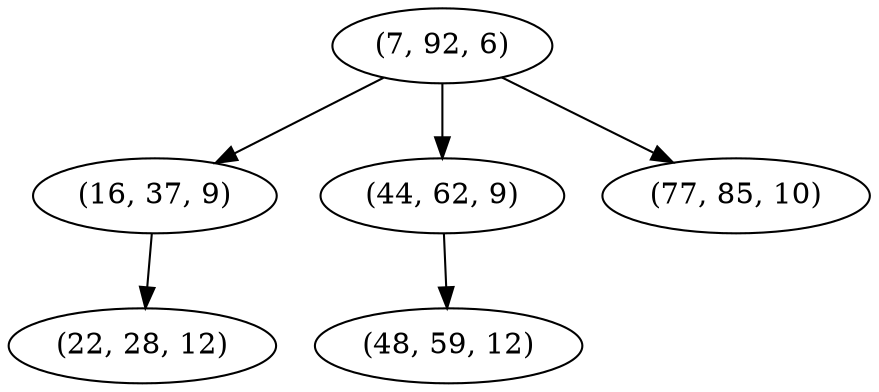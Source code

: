 digraph tree {
    "(7, 92, 6)";
    "(16, 37, 9)";
    "(22, 28, 12)";
    "(44, 62, 9)";
    "(48, 59, 12)";
    "(77, 85, 10)";
    "(7, 92, 6)" -> "(16, 37, 9)";
    "(7, 92, 6)" -> "(44, 62, 9)";
    "(7, 92, 6)" -> "(77, 85, 10)";
    "(16, 37, 9)" -> "(22, 28, 12)";
    "(44, 62, 9)" -> "(48, 59, 12)";
}
